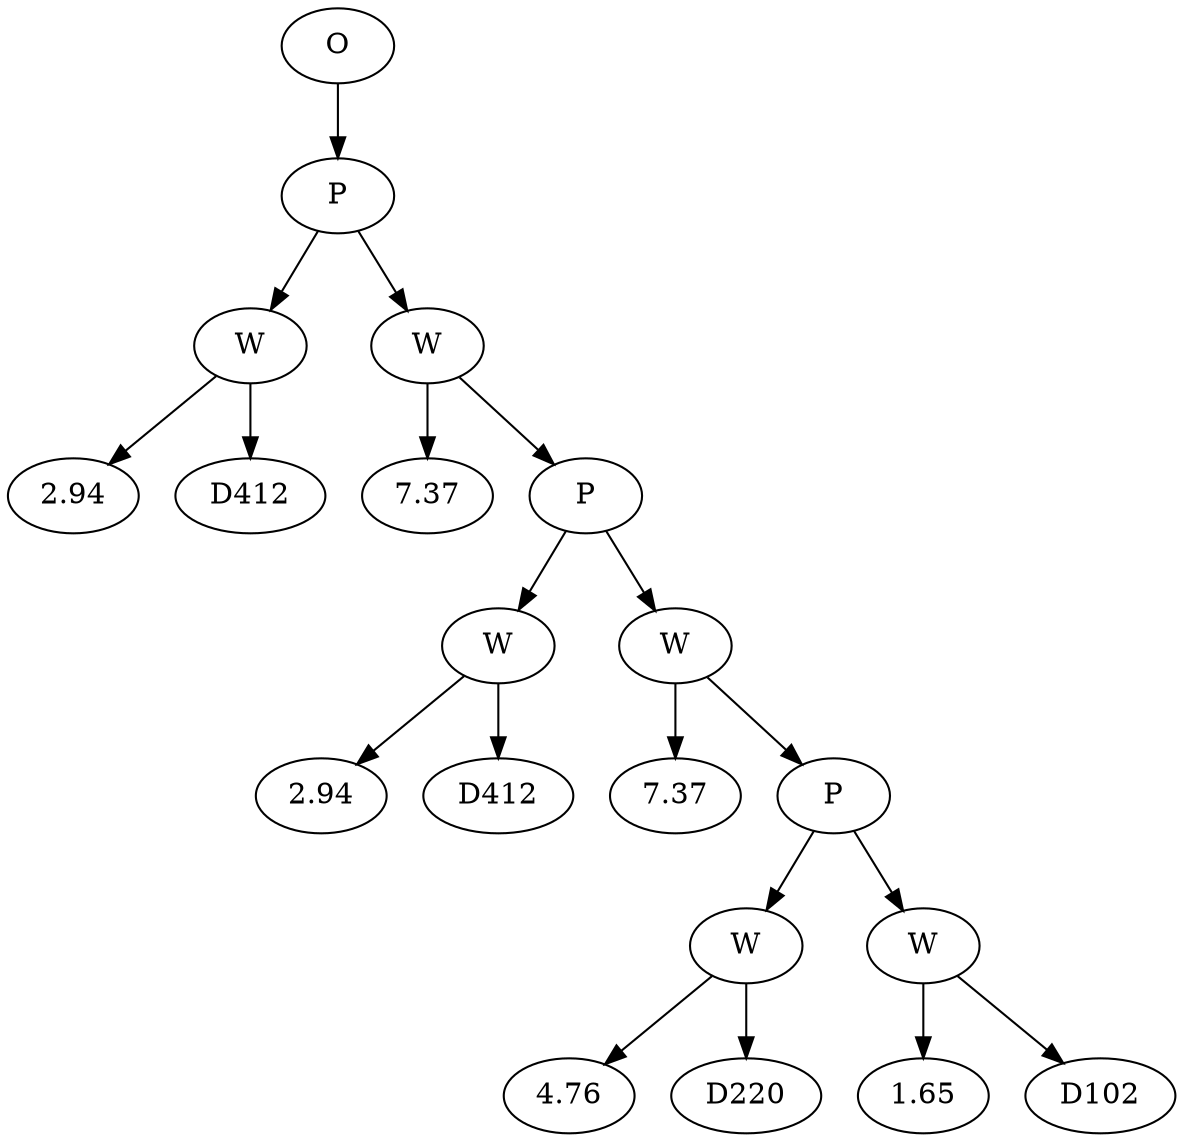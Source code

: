 // Tree
digraph {
	2908973 [label=O]
	2908974 [label=P]
	2908973 -> 2908974
	2908975 [label=W]
	2908974 -> 2908975
	2908976 [label=2.94]
	2908975 -> 2908976
	2908977 [label=D412]
	2908975 -> 2908977
	2908978 [label=W]
	2908974 -> 2908978
	2908979 [label=7.37]
	2908978 -> 2908979
	2908980 [label=P]
	2908978 -> 2908980
	2908981 [label=W]
	2908980 -> 2908981
	2908982 [label=2.94]
	2908981 -> 2908982
	2908983 [label=D412]
	2908981 -> 2908983
	2908984 [label=W]
	2908980 -> 2908984
	2908985 [label=7.37]
	2908984 -> 2908985
	2908986 [label=P]
	2908984 -> 2908986
	2908987 [label=W]
	2908986 -> 2908987
	2908988 [label=4.76]
	2908987 -> 2908988
	2908989 [label=D220]
	2908987 -> 2908989
	2908990 [label=W]
	2908986 -> 2908990
	2908991 [label=1.65]
	2908990 -> 2908991
	2908992 [label=D102]
	2908990 -> 2908992
}
